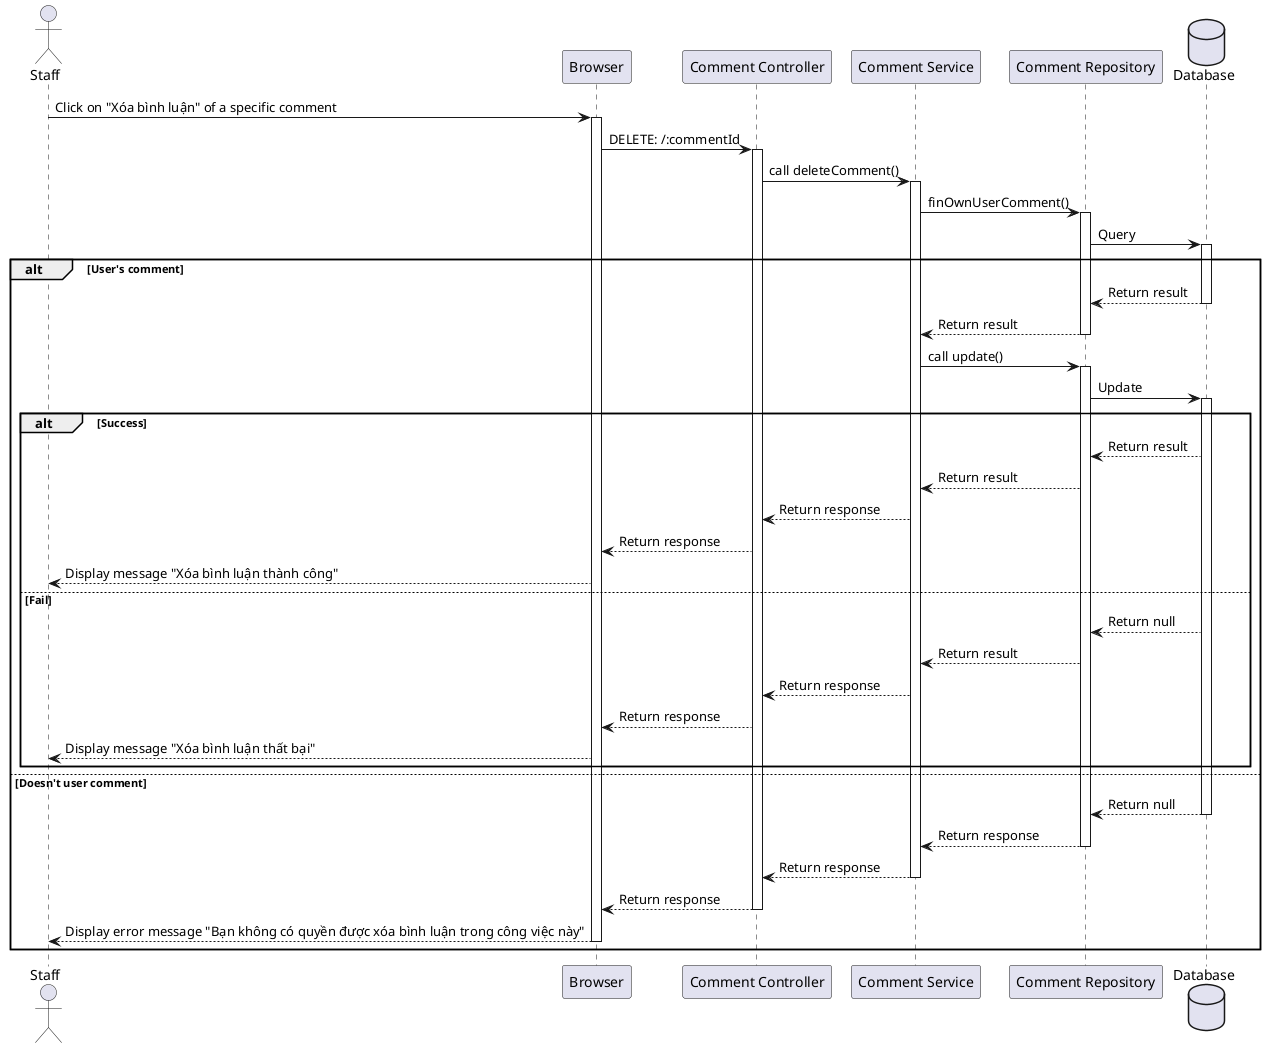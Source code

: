 @startuml
actor Staff as user
participant Browser as a
participant "Comment Controller" as b
participant "Comment Service" as c
participant "Comment Repository" as e
database Database as f

user -> a++: Click on "Xóa bình luận" of a specific comment
a -> b++: DELETE: /:commentId
b -> c++: call deleteComment()
c -> e++: finOwnUserComment()
e -> f++: Query
alt User's comment
    f --> e--: Return result
    e --> c--: Return result
    c -> e++: call update()
    e -> f++: Update
    alt Success
        f --> e: Return result
        e --> c: Return result
        c --> b: Return response
        b --> a: Return response
        a --> user: Display message "Xóa bình luận thành công"
    else Fail
         f --> e: Return null
         e --> c: Return result
         c --> b: Return response
         b --> a: Return response
         a --> user: Display message "Xóa bình luận thất bại"
    end
else Doesn't user comment
    f --> e--: Return null
    e --> c--: Return response
    c --> b--: Return response
    b --> a--: Return response
    a --> user--: Display error message "Bạn không có quyền được xóa bình luận trong công việc này"
end
@enduml